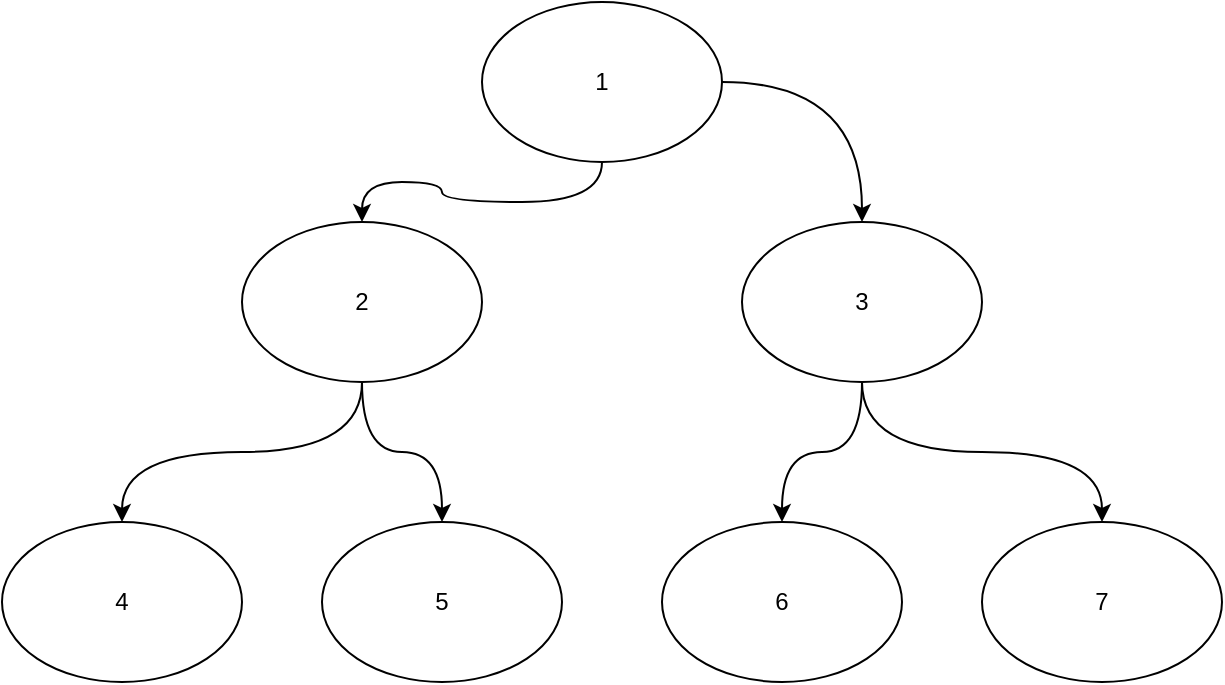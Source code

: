 <mxfile version="24.2.1" type="device">
  <diagram name="Página-1" id="4M9NjGMTUI3gjB8mIwD7">
    <mxGraphModel dx="1434" dy="827" grid="1" gridSize="10" guides="1" tooltips="1" connect="1" arrows="1" fold="1" page="1" pageScale="1" pageWidth="827" pageHeight="1169" math="0" shadow="0">
      <root>
        <mxCell id="0" />
        <mxCell id="1" parent="0" />
        <mxCell id="fCYQi03bteLUAOn5DDM0-8" style="edgeStyle=orthogonalEdgeStyle;rounded=0;orthogonalLoop=1;jettySize=auto;html=1;curved=1;" edge="1" parent="1" source="fCYQi03bteLUAOn5DDM0-1" target="fCYQi03bteLUAOn5DDM0-3">
          <mxGeometry relative="1" as="geometry" />
        </mxCell>
        <mxCell id="fCYQi03bteLUAOn5DDM0-9" style="edgeStyle=orthogonalEdgeStyle;rounded=0;orthogonalLoop=1;jettySize=auto;html=1;curved=1;" edge="1" parent="1" source="fCYQi03bteLUAOn5DDM0-1" target="fCYQi03bteLUAOn5DDM0-2">
          <mxGeometry relative="1" as="geometry" />
        </mxCell>
        <mxCell id="fCYQi03bteLUAOn5DDM0-1" value="1" style="ellipse;whiteSpace=wrap;html=1;" vertex="1" parent="1">
          <mxGeometry x="310" y="170" width="120" height="80" as="geometry" />
        </mxCell>
        <mxCell id="fCYQi03bteLUAOn5DDM0-10" style="edgeStyle=orthogonalEdgeStyle;rounded=0;orthogonalLoop=1;jettySize=auto;html=1;curved=1;" edge="1" parent="1" source="fCYQi03bteLUAOn5DDM0-2" target="fCYQi03bteLUAOn5DDM0-7">
          <mxGeometry relative="1" as="geometry" />
        </mxCell>
        <mxCell id="fCYQi03bteLUAOn5DDM0-11" style="edgeStyle=orthogonalEdgeStyle;rounded=0;orthogonalLoop=1;jettySize=auto;html=1;curved=1;" edge="1" parent="1" source="fCYQi03bteLUAOn5DDM0-2" target="fCYQi03bteLUAOn5DDM0-6">
          <mxGeometry relative="1" as="geometry" />
        </mxCell>
        <mxCell id="fCYQi03bteLUAOn5DDM0-2" value="3" style="ellipse;whiteSpace=wrap;html=1;" vertex="1" parent="1">
          <mxGeometry x="440" y="280" width="120" height="80" as="geometry" />
        </mxCell>
        <mxCell id="fCYQi03bteLUAOn5DDM0-12" style="edgeStyle=orthogonalEdgeStyle;rounded=0;orthogonalLoop=1;jettySize=auto;html=1;curved=1;" edge="1" parent="1" source="fCYQi03bteLUAOn5DDM0-3" target="fCYQi03bteLUAOn5DDM0-5">
          <mxGeometry relative="1" as="geometry" />
        </mxCell>
        <mxCell id="fCYQi03bteLUAOn5DDM0-15" style="edgeStyle=orthogonalEdgeStyle;rounded=0;orthogonalLoop=1;jettySize=auto;html=1;curved=1;" edge="1" parent="1" source="fCYQi03bteLUAOn5DDM0-3" target="fCYQi03bteLUAOn5DDM0-4">
          <mxGeometry relative="1" as="geometry">
            <mxPoint x="120" y="400" as="targetPoint" />
          </mxGeometry>
        </mxCell>
        <mxCell id="fCYQi03bteLUAOn5DDM0-3" value="2" style="ellipse;whiteSpace=wrap;html=1;" vertex="1" parent="1">
          <mxGeometry x="190" y="280" width="120" height="80" as="geometry" />
        </mxCell>
        <mxCell id="fCYQi03bteLUAOn5DDM0-4" value="4" style="ellipse;whiteSpace=wrap;html=1;" vertex="1" parent="1">
          <mxGeometry x="70" y="430" width="120" height="80" as="geometry" />
        </mxCell>
        <mxCell id="fCYQi03bteLUAOn5DDM0-5" value="5" style="ellipse;whiteSpace=wrap;html=1;" vertex="1" parent="1">
          <mxGeometry x="230" y="430" width="120" height="80" as="geometry" />
        </mxCell>
        <mxCell id="fCYQi03bteLUAOn5DDM0-6" value="6" style="ellipse;whiteSpace=wrap;html=1;" vertex="1" parent="1">
          <mxGeometry x="400" y="430" width="120" height="80" as="geometry" />
        </mxCell>
        <mxCell id="fCYQi03bteLUAOn5DDM0-7" value="7" style="ellipse;whiteSpace=wrap;html=1;" vertex="1" parent="1">
          <mxGeometry x="560" y="430" width="120" height="80" as="geometry" />
        </mxCell>
      </root>
    </mxGraphModel>
  </diagram>
</mxfile>
